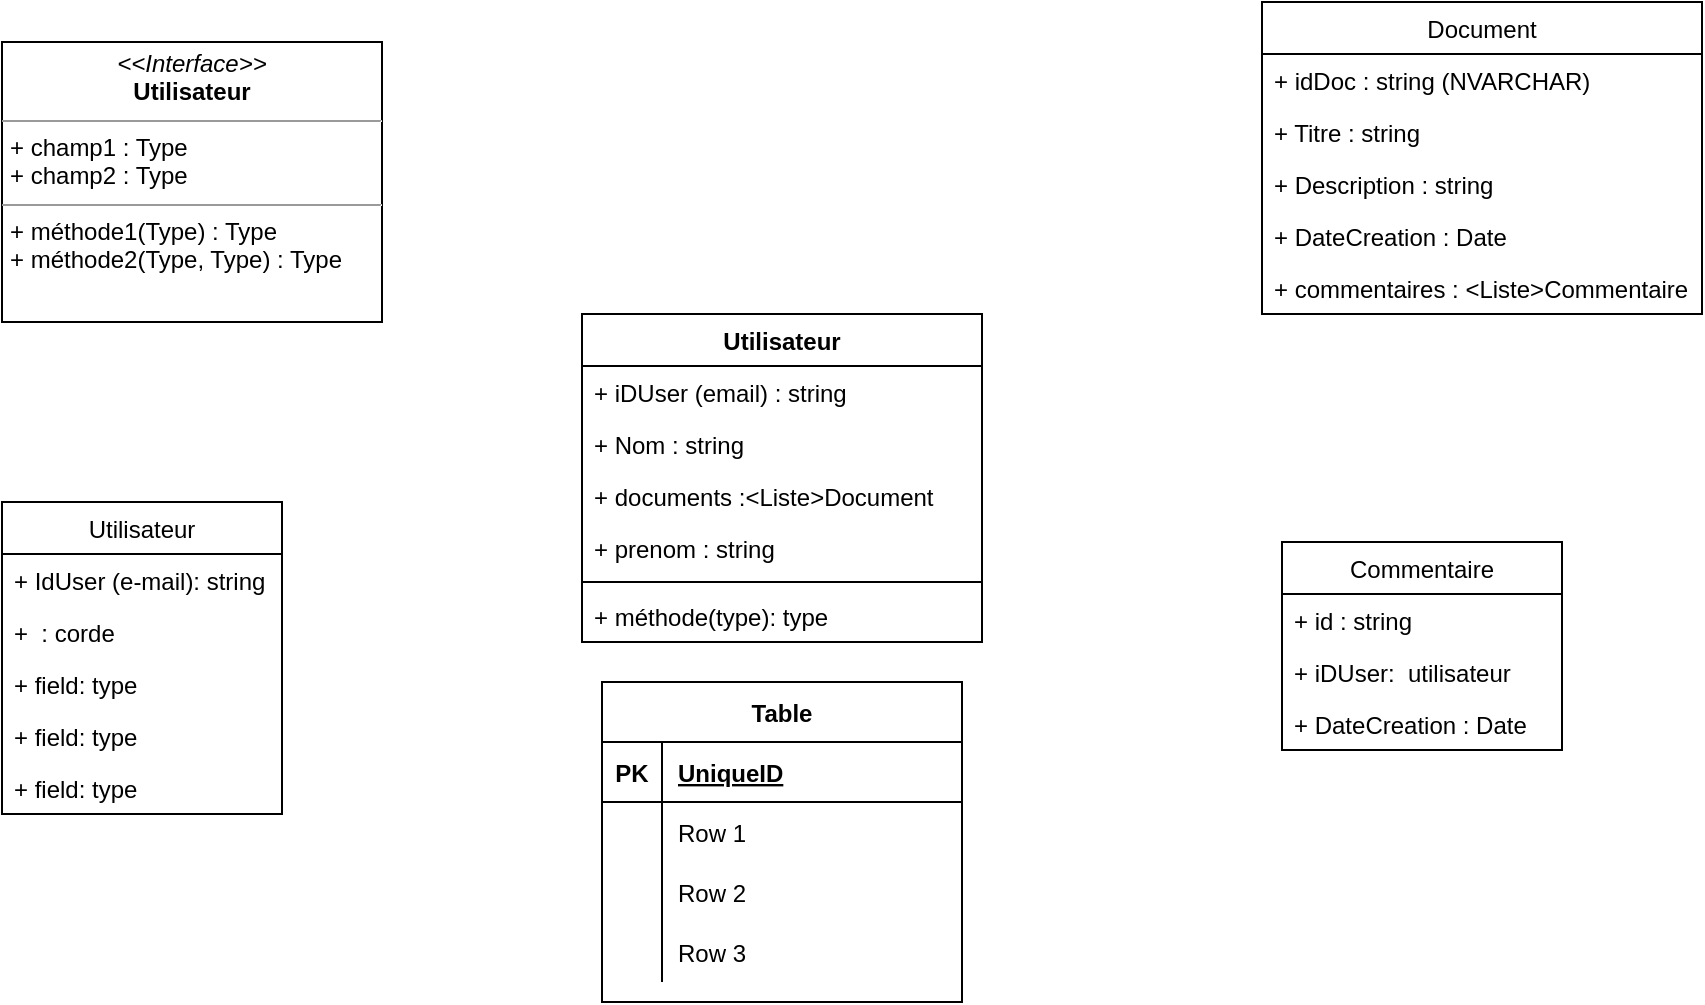 <mxfile version="14.9.4" type="device" pages="3"><diagram id="jxrRRnRwzTdIzos6Jj3r" name="Page-1"><mxGraphModel dx="1258" dy="524" grid="1" gridSize="10" guides="1" tooltips="1" connect="1" arrows="1" fold="1" page="1" pageScale="1" pageWidth="1169" pageHeight="1654" math="0" shadow="0"><root><mxCell id="0"/><mxCell id="1" parent="0"/><mxCell id="yD86bhtqX5ARUtdMP5tj-1" value="Utilisateur" style="swimlane;fontStyle=0;childLayout=stackLayout;horizontal=1;startSize=26;fillColor=none;horizontalStack=0;resizeParent=1;resizeParentMax=0;resizeLast=0;collapsible=1;marginBottom=0;" parent="1" vertex="1"><mxGeometry x="40" y="300" width="140" height="156" as="geometry"/></mxCell><mxCell id="yD86bhtqX5ARUtdMP5tj-2" value="+ IdUser (e-mail): string" style="text;strokeColor=none;fillColor=none;align=left;verticalAlign=top;spacingLeft=4;spacingRight=4;overflow=hidden;rotatable=0;points=[[0,0.5],[1,0.5]];portConstraint=eastwest;" parent="yD86bhtqX5ARUtdMP5tj-1" vertex="1"><mxGeometry y="26" width="140" height="26" as="geometry"/></mxCell><mxCell id="yD86bhtqX5ARUtdMP5tj-3" value="+  : corde" style="text;strokeColor=none;fillColor=none;align=left;verticalAlign=top;spacingLeft=4;spacingRight=4;overflow=hidden;rotatable=0;points=[[0,0.5],[1,0.5]];portConstraint=eastwest;" parent="yD86bhtqX5ARUtdMP5tj-1" vertex="1"><mxGeometry y="52" width="140" height="26" as="geometry"/></mxCell><mxCell id="yD86bhtqX5ARUtdMP5tj-18" value="+ field: type" style="text;strokeColor=none;fillColor=none;align=left;verticalAlign=top;spacingLeft=4;spacingRight=4;overflow=hidden;rotatable=0;points=[[0,0.5],[1,0.5]];portConstraint=eastwest;" parent="yD86bhtqX5ARUtdMP5tj-1" vertex="1"><mxGeometry y="78" width="140" height="26" as="geometry"/></mxCell><mxCell id="yD86bhtqX5ARUtdMP5tj-4" value="+ field: type" style="text;strokeColor=none;fillColor=none;align=left;verticalAlign=top;spacingLeft=4;spacingRight=4;overflow=hidden;rotatable=0;points=[[0,0.5],[1,0.5]];portConstraint=eastwest;" parent="yD86bhtqX5ARUtdMP5tj-1" vertex="1"><mxGeometry y="104" width="140" height="26" as="geometry"/></mxCell><mxCell id="yD86bhtqX5ARUtdMP5tj-19" value="+ field: type" style="text;strokeColor=none;fillColor=none;align=left;verticalAlign=top;spacingLeft=4;spacingRight=4;overflow=hidden;rotatable=0;points=[[0,0.5],[1,0.5]];portConstraint=eastwest;" parent="yD86bhtqX5ARUtdMP5tj-1" vertex="1"><mxGeometry y="130" width="140" height="26" as="geometry"/></mxCell><mxCell id="yD86bhtqX5ARUtdMP5tj-5" value="&lt;p style=&quot;margin: 0px ; margin-top: 4px ; text-align: center&quot;&gt;&lt;i&gt;&lt;font style=&quot;vertical-align: inherit&quot;&gt;&lt;font style=&quot;vertical-align: inherit&quot;&gt;&amp;lt;&amp;lt;Interface&amp;gt;&amp;gt; &lt;/font&gt;&lt;/font&gt;&lt;/i&gt;&lt;br&gt;&lt;b&gt;&lt;font style=&quot;vertical-align: inherit&quot;&gt;&lt;font style=&quot;vertical-align: inherit&quot;&gt;Utilisateur&lt;/font&gt;&lt;/font&gt;&lt;/b&gt;&lt;/p&gt;&lt;hr size=&quot;1&quot;&gt;&lt;p style=&quot;margin: 0px ; margin-left: 4px&quot;&gt;&lt;font style=&quot;vertical-align: inherit&quot;&gt;&lt;font style=&quot;vertical-align: inherit&quot;&gt;+ champ1 : Type &lt;/font&gt;&lt;/font&gt;&lt;br&gt;&lt;font style=&quot;vertical-align: inherit&quot;&gt;&lt;font style=&quot;vertical-align: inherit&quot;&gt;+ champ2 : Type&lt;/font&gt;&lt;/font&gt;&lt;/p&gt;&lt;hr size=&quot;1&quot;&gt;&lt;p style=&quot;margin: 0px ; margin-left: 4px&quot;&gt;&lt;font style=&quot;vertical-align: inherit&quot;&gt;&lt;font style=&quot;vertical-align: inherit&quot;&gt;+ méthode1(Type) : Type &lt;/font&gt;&lt;/font&gt;&lt;br&gt;&lt;font style=&quot;vertical-align: inherit&quot;&gt;&lt;font style=&quot;vertical-align: inherit&quot;&gt;+ méthode2(Type, Type) : Type&lt;/font&gt;&lt;/font&gt;&lt;/p&gt;" style="verticalAlign=top;align=left;overflow=fill;fontSize=12;fontFamily=Helvetica;html=1;" parent="1" vertex="1"><mxGeometry x="40" y="70" width="190" height="140" as="geometry"/></mxCell><mxCell id="yD86bhtqX5ARUtdMP5tj-6" value="Commentaire" style="swimlane;fontStyle=0;childLayout=stackLayout;horizontal=1;startSize=26;fillColor=none;horizontalStack=0;resizeParent=1;resizeParentMax=0;resizeLast=0;collapsible=1;marginBottom=0;" parent="1" vertex="1"><mxGeometry x="680" y="320" width="140" height="104" as="geometry"/></mxCell><mxCell id="yD86bhtqX5ARUtdMP5tj-7" value="+ id : string" style="text;strokeColor=none;fillColor=none;align=left;verticalAlign=top;spacingLeft=4;spacingRight=4;overflow=hidden;rotatable=0;points=[[0,0.5],[1,0.5]];portConstraint=eastwest;" parent="yD86bhtqX5ARUtdMP5tj-6" vertex="1"><mxGeometry y="26" width="140" height="26" as="geometry"/></mxCell><mxCell id="yD86bhtqX5ARUtdMP5tj-8" value="+ iDUser:  utilisateur" style="text;strokeColor=none;fillColor=none;align=left;verticalAlign=top;spacingLeft=4;spacingRight=4;overflow=hidden;rotatable=0;points=[[0,0.5],[1,0.5]];portConstraint=eastwest;" parent="yD86bhtqX5ARUtdMP5tj-6" vertex="1"><mxGeometry y="52" width="140" height="26" as="geometry"/></mxCell><mxCell id="yD86bhtqX5ARUtdMP5tj-9" value="+ DateCreation : Date" style="text;strokeColor=none;fillColor=none;align=left;verticalAlign=top;spacingLeft=4;spacingRight=4;overflow=hidden;rotatable=0;points=[[0,0.5],[1,0.5]];portConstraint=eastwest;" parent="yD86bhtqX5ARUtdMP5tj-6" vertex="1"><mxGeometry y="78" width="140" height="26" as="geometry"/></mxCell><mxCell id="yD86bhtqX5ARUtdMP5tj-10" value="Utilisateur" style="swimlane;fontStyle=1;align=center;verticalAlign=top;childLayout=stackLayout;horizontal=1;startSize=26;horizontalStack=0;resizeParent=1;resizeParentMax=0;resizeLast=0;collapsible=1;marginBottom=0;" parent="1" vertex="1"><mxGeometry x="330" y="206" width="200" height="164" as="geometry"/></mxCell><mxCell id="yD86bhtqX5ARUtdMP5tj-11" value="+ iDUser (email) : string" style="text;strokeColor=none;fillColor=none;align=left;verticalAlign=top;spacingLeft=4;spacingRight=4;overflow=hidden;rotatable=0;points=[[0,0.5],[1,0.5]];portConstraint=eastwest;" parent="yD86bhtqX5ARUtdMP5tj-10" vertex="1"><mxGeometry y="26" width="200" height="26" as="geometry"/></mxCell><mxCell id="yD86bhtqX5ARUtdMP5tj-20" value="+ Nom : string" style="text;strokeColor=none;fillColor=none;align=left;verticalAlign=top;spacingLeft=4;spacingRight=4;overflow=hidden;rotatable=0;points=[[0,0.5],[1,0.5]];portConstraint=eastwest;" parent="yD86bhtqX5ARUtdMP5tj-10" vertex="1"><mxGeometry y="52" width="200" height="26" as="geometry"/></mxCell><mxCell id="yD86bhtqX5ARUtdMP5tj-21" value="+ documents :&lt;Liste&gt;Document" style="text;strokeColor=none;fillColor=none;align=left;verticalAlign=top;spacingLeft=4;spacingRight=4;overflow=hidden;rotatable=0;points=[[0,0.5],[1,0.5]];portConstraint=eastwest;" parent="yD86bhtqX5ARUtdMP5tj-10" vertex="1"><mxGeometry y="78" width="200" height="26" as="geometry"/></mxCell><mxCell id="yD86bhtqX5ARUtdMP5tj-22" value="+ prenom : string" style="text;strokeColor=none;fillColor=none;align=left;verticalAlign=top;spacingLeft=4;spacingRight=4;overflow=hidden;rotatable=0;points=[[0,0.5],[1,0.5]];portConstraint=eastwest;" parent="yD86bhtqX5ARUtdMP5tj-10" vertex="1"><mxGeometry y="104" width="200" height="26" as="geometry"/></mxCell><mxCell id="yD86bhtqX5ARUtdMP5tj-12" value="" style="line;strokeWidth=1;fillColor=none;align=left;verticalAlign=middle;spacingTop=-1;spacingLeft=3;spacingRight=3;rotatable=0;labelPosition=right;points=[];portConstraint=eastwest;" parent="yD86bhtqX5ARUtdMP5tj-10" vertex="1"><mxGeometry y="130" width="200" height="8" as="geometry"/></mxCell><mxCell id="yD86bhtqX5ARUtdMP5tj-13" value="+ méthode(type): type" style="text;strokeColor=none;fillColor=none;align=left;verticalAlign=top;spacingLeft=4;spacingRight=4;overflow=hidden;rotatable=0;points=[[0,0.5],[1,0.5]];portConstraint=eastwest;" parent="yD86bhtqX5ARUtdMP5tj-10" vertex="1"><mxGeometry y="138" width="200" height="26" as="geometry"/></mxCell><mxCell id="yD86bhtqX5ARUtdMP5tj-14" value="Document" style="swimlane;fontStyle=0;childLayout=stackLayout;horizontal=1;startSize=26;fillColor=none;horizontalStack=0;resizeParent=1;resizeParentMax=0;resizeLast=0;collapsible=1;marginBottom=0;" parent="1" vertex="1"><mxGeometry x="670" y="50" width="220" height="156" as="geometry"/></mxCell><mxCell id="yD86bhtqX5ARUtdMP5tj-15" value="+ idDoc : string (NVARCHAR)" style="text;strokeColor=none;fillColor=none;align=left;verticalAlign=top;spacingLeft=4;spacingRight=4;overflow=hidden;rotatable=0;points=[[0,0.5],[1,0.5]];portConstraint=eastwest;" parent="yD86bhtqX5ARUtdMP5tj-14" vertex="1"><mxGeometry y="26" width="220" height="26" as="geometry"/></mxCell><mxCell id="yD86bhtqX5ARUtdMP5tj-16" value="+ Titre : string" style="text;strokeColor=none;fillColor=none;align=left;verticalAlign=top;spacingLeft=4;spacingRight=4;overflow=hidden;rotatable=0;points=[[0,0.5],[1,0.5]];portConstraint=eastwest;" parent="yD86bhtqX5ARUtdMP5tj-14" vertex="1"><mxGeometry y="52" width="220" height="26" as="geometry"/></mxCell><mxCell id="yD86bhtqX5ARUtdMP5tj-29" value="+ Description : string" style="text;strokeColor=none;fillColor=none;align=left;verticalAlign=top;spacingLeft=4;spacingRight=4;overflow=hidden;rotatable=0;points=[[0,0.5],[1,0.5]];portConstraint=eastwest;" parent="yD86bhtqX5ARUtdMP5tj-14" vertex="1"><mxGeometry y="78" width="220" height="26" as="geometry"/></mxCell><mxCell id="yD86bhtqX5ARUtdMP5tj-17" value="+ DateCreation : Date" style="text;strokeColor=none;fillColor=none;align=left;verticalAlign=top;spacingLeft=4;spacingRight=4;overflow=hidden;rotatable=0;points=[[0,0.5],[1,0.5]];portConstraint=eastwest;" parent="yD86bhtqX5ARUtdMP5tj-14" vertex="1"><mxGeometry y="104" width="220" height="26" as="geometry"/></mxCell><mxCell id="yD86bhtqX5ARUtdMP5tj-30" value="+ commentaires : &lt;Liste&gt;Commentaire" style="text;strokeColor=none;fillColor=none;align=left;verticalAlign=top;spacingLeft=4;spacingRight=4;overflow=hidden;rotatable=0;points=[[0,0.5],[1,0.5]];portConstraint=eastwest;" parent="yD86bhtqX5ARUtdMP5tj-14" vertex="1"><mxGeometry y="130" width="220" height="26" as="geometry"/></mxCell><mxCell id="yD86bhtqX5ARUtdMP5tj-34" value="Table" style="shape=table;startSize=30;container=1;collapsible=1;childLayout=tableLayout;fixedRows=1;rowLines=0;fontStyle=1;align=center;resizeLast=1;" parent="1" vertex="1"><mxGeometry x="340" y="390" width="180" height="160" as="geometry"/></mxCell><mxCell id="yD86bhtqX5ARUtdMP5tj-35" value="" style="shape=partialRectangle;collapsible=0;dropTarget=0;pointerEvents=0;fillColor=none;top=0;left=0;bottom=1;right=0;points=[[0,0.5],[1,0.5]];portConstraint=eastwest;" parent="yD86bhtqX5ARUtdMP5tj-34" vertex="1"><mxGeometry y="30" width="180" height="30" as="geometry"/></mxCell><mxCell id="yD86bhtqX5ARUtdMP5tj-36" value="PK" style="shape=partialRectangle;connectable=0;fillColor=none;top=0;left=0;bottom=0;right=0;fontStyle=1;overflow=hidden;" parent="yD86bhtqX5ARUtdMP5tj-35" vertex="1"><mxGeometry width="30" height="30" as="geometry"/></mxCell><mxCell id="yD86bhtqX5ARUtdMP5tj-37" value="UniqueID" style="shape=partialRectangle;connectable=0;fillColor=none;top=0;left=0;bottom=0;right=0;align=left;spacingLeft=6;fontStyle=5;overflow=hidden;" parent="yD86bhtqX5ARUtdMP5tj-35" vertex="1"><mxGeometry x="30" width="150" height="30" as="geometry"/></mxCell><mxCell id="yD86bhtqX5ARUtdMP5tj-38" value="" style="shape=partialRectangle;collapsible=0;dropTarget=0;pointerEvents=0;fillColor=none;top=0;left=0;bottom=0;right=0;points=[[0,0.5],[1,0.5]];portConstraint=eastwest;" parent="yD86bhtqX5ARUtdMP5tj-34" vertex="1"><mxGeometry y="60" width="180" height="30" as="geometry"/></mxCell><mxCell id="yD86bhtqX5ARUtdMP5tj-39" value="" style="shape=partialRectangle;connectable=0;fillColor=none;top=0;left=0;bottom=0;right=0;editable=1;overflow=hidden;" parent="yD86bhtqX5ARUtdMP5tj-38" vertex="1"><mxGeometry width="30" height="30" as="geometry"/></mxCell><mxCell id="yD86bhtqX5ARUtdMP5tj-40" value="Row 1" style="shape=partialRectangle;connectable=0;fillColor=none;top=0;left=0;bottom=0;right=0;align=left;spacingLeft=6;overflow=hidden;" parent="yD86bhtqX5ARUtdMP5tj-38" vertex="1"><mxGeometry x="30" width="150" height="30" as="geometry"/></mxCell><mxCell id="yD86bhtqX5ARUtdMP5tj-41" value="" style="shape=partialRectangle;collapsible=0;dropTarget=0;pointerEvents=0;fillColor=none;top=0;left=0;bottom=0;right=0;points=[[0,0.5],[1,0.5]];portConstraint=eastwest;" parent="yD86bhtqX5ARUtdMP5tj-34" vertex="1"><mxGeometry y="90" width="180" height="30" as="geometry"/></mxCell><mxCell id="yD86bhtqX5ARUtdMP5tj-42" value="" style="shape=partialRectangle;connectable=0;fillColor=none;top=0;left=0;bottom=0;right=0;editable=1;overflow=hidden;" parent="yD86bhtqX5ARUtdMP5tj-41" vertex="1"><mxGeometry width="30" height="30" as="geometry"/></mxCell><mxCell id="yD86bhtqX5ARUtdMP5tj-43" value="Row 2" style="shape=partialRectangle;connectable=0;fillColor=none;top=0;left=0;bottom=0;right=0;align=left;spacingLeft=6;overflow=hidden;" parent="yD86bhtqX5ARUtdMP5tj-41" vertex="1"><mxGeometry x="30" width="150" height="30" as="geometry"/></mxCell><mxCell id="yD86bhtqX5ARUtdMP5tj-44" value="" style="shape=partialRectangle;collapsible=0;dropTarget=0;pointerEvents=0;fillColor=none;top=0;left=0;bottom=0;right=0;points=[[0,0.5],[1,0.5]];portConstraint=eastwest;" parent="yD86bhtqX5ARUtdMP5tj-34" vertex="1"><mxGeometry y="120" width="180" height="30" as="geometry"/></mxCell><mxCell id="yD86bhtqX5ARUtdMP5tj-45" value="" style="shape=partialRectangle;connectable=0;fillColor=none;top=0;left=0;bottom=0;right=0;editable=1;overflow=hidden;" parent="yD86bhtqX5ARUtdMP5tj-44" vertex="1"><mxGeometry width="30" height="30" as="geometry"/></mxCell><mxCell id="yD86bhtqX5ARUtdMP5tj-46" value="Row 3" style="shape=partialRectangle;connectable=0;fillColor=none;top=0;left=0;bottom=0;right=0;align=left;spacingLeft=6;overflow=hidden;" parent="yD86bhtqX5ARUtdMP5tj-44" vertex="1"><mxGeometry x="30" width="150" height="30" as="geometry"/></mxCell></root></mxGraphModel></diagram><diagram id="qT8E2CqL4opM-GQqmakl" name="Story-Board"><mxGraphModel dx="1258" dy="524" grid="1" gridSize="10" guides="1" tooltips="1" connect="1" arrows="1" fold="1" page="1" pageScale="1" pageWidth="1654" pageHeight="2336" math="0" shadow="0"><root><mxCell id="NLAbxZSHuCxCHbgfkgkQ-0"/><mxCell id="NLAbxZSHuCxCHbgfkgkQ-1" parent="NLAbxZSHuCxCHbgfkgkQ-0"/><mxCell id="NLAbxZSHuCxCHbgfkgkQ-2" value="Etre Client" style="shape=step;perimeter=stepPerimeter;whiteSpace=wrap;html=1;fixedSize=1;fillColor=#d5e8d4;strokeColor=#82b366;" vertex="1" parent="NLAbxZSHuCxCHbgfkgkQ-1"><mxGeometry x="160" y="120" width="330" height="80" as="geometry"/></mxCell><mxCell id="NLAbxZSHuCxCHbgfkgkQ-3" value="" style="endArrow=none;dashed=1;html=1;dashPattern=1 3;strokeWidth=2;entryX=0.921;entryY=1.013;entryDx=0;entryDy=0;entryPerimeter=0;" edge="1" parent="NLAbxZSHuCxCHbgfkgkQ-1" target="NLAbxZSHuCxCHbgfkgkQ-2"><mxGeometry width="50" height="50" relative="1" as="geometry"><mxPoint x="468" y="600" as="sourcePoint"/><mxPoint x="440" y="240" as="targetPoint"/></mxGeometry></mxCell><mxCell id="NLAbxZSHuCxCHbgfkgkQ-5" value="Acheter de la Cryptomonnaie" style="shape=step;perimeter=stepPerimeter;whiteSpace=wrap;html=1;fixedSize=1;fillColor=#fad9d5;strokeColor=#ae4132;" vertex="1" parent="NLAbxZSHuCxCHbgfkgkQ-1"><mxGeometry x="470" y="120" width="310" height="80" as="geometry"/></mxCell><mxCell id="NLAbxZSHuCxCHbgfkgkQ-6" value="Pas encore inscrit" style="shape=parallelogram;perimeter=parallelogramPerimeter;whiteSpace=wrap;html=1;fixedSize=1;fillColor=#fad7ac;strokeColor=#b46504;" vertex="1" parent="NLAbxZSHuCxCHbgfkgkQ-1"><mxGeometry x="200" y="240" width="130" height="50" as="geometry"/></mxCell><mxCell id="NLAbxZSHuCxCHbgfkgkQ-7" value="Déjà inscrit" style="shape=parallelogram;perimeter=parallelogramPerimeter;whiteSpace=wrap;html=1;fixedSize=1;gradientColor=#97d077;fillColor=#d5e8d4;strokeColor=#82b366;" vertex="1" parent="NLAbxZSHuCxCHbgfkgkQ-1"><mxGeometry x="330" y="240" width="125" height="50" as="geometry"/></mxCell><mxCell id="NLAbxZSHuCxCHbgfkgkQ-8" value="Remplit la fiche d'inscription" style="rounded=1;whiteSpace=wrap;html=1;fillColor=#fad7ac;strokeColor=#b46504;" vertex="1" parent="NLAbxZSHuCxCHbgfkgkQ-1"><mxGeometry x="190" y="350" width="110" height="50" as="geometry"/></mxCell><mxCell id="NLAbxZSHuCxCHbgfkgkQ-14" value="Nom" style="rounded=1;whiteSpace=wrap;html=1;gradientColor=#ffd966;fillColor=#fff2cc;strokeColor=#d6b656;" vertex="1" parent="NLAbxZSHuCxCHbgfkgkQ-1"><mxGeometry x="190" y="430" width="110" height="20" as="geometry"/></mxCell><mxCell id="NLAbxZSHuCxCHbgfkgkQ-15" value="Prénom" style="rounded=1;whiteSpace=wrap;html=1;gradientColor=#ffd966;fillColor=#fff2cc;strokeColor=#d6b656;" vertex="1" parent="NLAbxZSHuCxCHbgfkgkQ-1"><mxGeometry x="190" y="450" width="110" height="20" as="geometry"/></mxCell><mxCell id="NLAbxZSHuCxCHbgfkgkQ-16" value="Date de naissance" style="rounded=1;whiteSpace=wrap;html=1;gradientColor=#ffd966;fillColor=#fff2cc;strokeColor=#d6b656;" vertex="1" parent="NLAbxZSHuCxCHbgfkgkQ-1"><mxGeometry x="190" y="470" width="110" height="20" as="geometry"/></mxCell><mxCell id="NLAbxZSHuCxCHbgfkgkQ-17" value="Sexe" style="rounded=1;whiteSpace=wrap;html=1;gradientColor=#ffd966;fillColor=#fff2cc;strokeColor=#d6b656;" vertex="1" parent="NLAbxZSHuCxCHbgfkgkQ-1"><mxGeometry x="190" y="490" width="110" height="20" as="geometry"/></mxCell><mxCell id="NLAbxZSHuCxCHbgfkgkQ-18" value="Compte Id" style="rounded=1;whiteSpace=wrap;html=1;gradientColor=#ffd966;fillColor=#fff2cc;strokeColor=#d6b656;" vertex="1" parent="NLAbxZSHuCxCHbgfkgkQ-1"><mxGeometry x="190" y="510" width="110" height="20" as="geometry"/></mxCell><mxCell id="NLAbxZSHuCxCHbgfkgkQ-20" value="Connexion" style="rounded=1;whiteSpace=wrap;html=1;gradientColor=#97d077;fillColor=#d5e8d4;strokeColor=#82b366;" vertex="1" parent="NLAbxZSHuCxCHbgfkgkQ-1"><mxGeometry x="330" y="350" width="110" height="50" as="geometry"/></mxCell><mxCell id="NLAbxZSHuCxCHbgfkgkQ-21" value="Identification&lt;br&gt;&amp;nbsp;utilisateur" style="shape=parallelogram;perimeter=parallelogramPerimeter;whiteSpace=wrap;html=1;fixedSize=1;gradientColor=#7ea6e0;fillColor=#dae8fc;strokeColor=#6c8ebf;" vertex="1" parent="NLAbxZSHuCxCHbgfkgkQ-1"><mxGeometry x="530" y="240" width="150" height="50" as="geometry"/></mxCell><mxCell id="NLAbxZSHuCxCHbgfkgkQ-22" value="Non identifié&amp;nbsp;" style="rounded=1;whiteSpace=wrap;html=1;fillColor=#fad7ac;strokeColor=#b46504;" vertex="1" parent="NLAbxZSHuCxCHbgfkgkQ-1"><mxGeometry x="490" y="350" width="100" height="45" as="geometry"/></mxCell><mxCell id="NLAbxZSHuCxCHbgfkgkQ-23" value="demande d'inscription" style="ellipse;whiteSpace=wrap;html=1;aspect=fixed;fillColor=#fad7ac;strokeColor=#b46504;" vertex="1" parent="NLAbxZSHuCxCHbgfkgkQ-1"><mxGeometry x="500" y="470" width="80" height="80" as="geometry"/></mxCell><mxCell id="NLAbxZSHuCxCHbgfkgkQ-24" value="Identifié&amp;nbsp;" style="rounded=1;whiteSpace=wrap;html=1;gradientColor=#97d077;fillColor=#d5e8d4;strokeColor=#82b366;" vertex="1" parent="NLAbxZSHuCxCHbgfkgkQ-1"><mxGeometry x="620" y="350" width="100" height="45" as="geometry"/></mxCell><mxCell id="NLAbxZSHuCxCHbgfkgkQ-25" value="acheter" style="ellipse;whiteSpace=wrap;html=1;aspect=fixed;gradientColor=#97d077;fillColor=#d5e8d4;strokeColor=#82b366;" vertex="1" parent="NLAbxZSHuCxCHbgfkgkQ-1"><mxGeometry x="640" y="470" width="80" height="80" as="geometry"/></mxCell><mxCell id="NLAbxZSHuCxCHbgfkgkQ-26" value="" style="shape=flexArrow;endArrow=classic;html=1;width=14;endSize=3.66;endWidth=24;" edge="1" parent="NLAbxZSHuCxCHbgfkgkQ-1"><mxGeometry width="50" height="50" relative="1" as="geometry"><mxPoint x="490" y="510" as="sourcePoint"/><mxPoint x="410" y="510.5" as="targetPoint"/></mxGeometry></mxCell><mxCell id="NLAbxZSHuCxCHbgfkgkQ-27" value="Vendre de la Cryptomonnaie" style="shape=step;perimeter=stepPerimeter;whiteSpace=wrap;html=1;fixedSize=1;fillColor=#d0cee2;strokeColor=#56517e;" vertex="1" parent="NLAbxZSHuCxCHbgfkgkQ-1"><mxGeometry x="760" y="120" width="320" height="80" as="geometry"/></mxCell><mxCell id="NLAbxZSHuCxCHbgfkgkQ-28" value="" style="endArrow=none;dashed=1;html=1;dashPattern=1 3;strokeWidth=2;entryX=0;entryY=1.025;entryDx=0;entryDy=0;entryPerimeter=0;" edge="1" parent="NLAbxZSHuCxCHbgfkgkQ-1" target="NLAbxZSHuCxCHbgfkgkQ-27"><mxGeometry width="50" height="50" relative="1" as="geometry"><mxPoint x="760" y="600" as="sourcePoint"/><mxPoint x="750" y="340" as="targetPoint"/></mxGeometry></mxCell><mxCell id="NLAbxZSHuCxCHbgfkgkQ-29" value="Identification&lt;br&gt;&amp;nbsp;utilisateur" style="shape=parallelogram;perimeter=parallelogramPerimeter;whiteSpace=wrap;html=1;fixedSize=1;gradientColor=#7ea6e0;fillColor=#dae8fc;strokeColor=#6c8ebf;" vertex="1" parent="NLAbxZSHuCxCHbgfkgkQ-1"><mxGeometry x="810" y="240" width="150" height="50" as="geometry"/></mxCell><mxCell id="NLAbxZSHuCxCHbgfkgkQ-30" value="Utilisateur référencé" style="rounded=1;whiteSpace=wrap;html=1;fillColor=#fff2cc;strokeColor=#d6b656;" vertex="1" parent="NLAbxZSHuCxCHbgfkgkQ-1"><mxGeometry x="950" y="350" width="100" height="45" as="geometry"/></mxCell><mxCell id="NLAbxZSHuCxCHbgfkgkQ-31" value="Utilisateur non référencé" style="rounded=1;whiteSpace=wrap;html=1;fillColor=#ffcc99;strokeColor=#36393d;" vertex="1" parent="NLAbxZSHuCxCHbgfkgkQ-1"><mxGeometry x="790" y="350" width="100" height="45" as="geometry"/></mxCell><mxCell id="NLAbxZSHuCxCHbgfkgkQ-32" value="Demande de référencement" style="ellipse;whiteSpace=wrap;html=1;aspect=fixed;fillColor=#ffcc99;strokeColor=#36393d;" vertex="1" parent="NLAbxZSHuCxCHbgfkgkQ-1"><mxGeometry x="800" y="465" width="90" height="90" as="geometry"/></mxCell><mxCell id="NLAbxZSHuCxCHbgfkgkQ-33" value="Vente" style="ellipse;whiteSpace=wrap;html=1;aspect=fixed;fillColor=#fff2cc;strokeColor=#d6b656;" vertex="1" parent="NLAbxZSHuCxCHbgfkgkQ-1"><mxGeometry x="955" y="465" width="90" height="90" as="geometry"/></mxCell><mxCell id="NLAbxZSHuCxCHbgfkgkQ-37" value="" style="shape=flexArrow;endArrow=classic;html=1;" edge="1" parent="NLAbxZSHuCxCHbgfkgkQ-1"><mxGeometry width="50" height="50" relative="1" as="geometry"><mxPoint x="845" y="400" as="sourcePoint"/><mxPoint x="845" y="460" as="targetPoint"/></mxGeometry></mxCell><mxCell id="NLAbxZSHuCxCHbgfkgkQ-40" value="" style="shape=flexArrow;endArrow=classic;html=1;" edge="1" parent="NLAbxZSHuCxCHbgfkgkQ-1"><mxGeometry width="50" height="50" relative="1" as="geometry"><mxPoint x="999.5" y="395" as="sourcePoint"/><mxPoint x="1000" y="460" as="targetPoint"/></mxGeometry></mxCell><mxCell id="NLAbxZSHuCxCHbgfkgkQ-41" value="" style="shape=flexArrow;endArrow=classic;html=1;" edge="1" parent="NLAbxZSHuCxCHbgfkgkQ-1"><mxGeometry width="50" height="50" relative="1" as="geometry"><mxPoint x="679.5" y="395" as="sourcePoint"/><mxPoint x="680" y="460" as="targetPoint"/></mxGeometry></mxCell><mxCell id="NLAbxZSHuCxCHbgfkgkQ-42" value="" style="shape=flexArrow;endArrow=classic;html=1;" edge="1" parent="NLAbxZSHuCxCHbgfkgkQ-1"><mxGeometry width="50" height="50" relative="1" as="geometry"><mxPoint x="539.5" y="395" as="sourcePoint"/><mxPoint x="540" y="460" as="targetPoint"/></mxGeometry></mxCell></root></mxGraphModel></diagram><diagram id="6fWdKpm_7vQpfx3ryfFC" name="Page-3"><mxGraphModel dx="1054" dy="524" grid="1" gridSize="10" guides="1" tooltips="1" connect="1" arrows="1" fold="1" page="1" pageScale="1" pageWidth="1654" pageHeight="2336" math="0" shadow="0"><root><mxCell id="0bJdH3an_7D3L0VE3a7_-0"/><mxCell id="0bJdH3an_7D3L0VE3a7_-1" parent="0bJdH3an_7D3L0VE3a7_-0"/><mxCell id="0bJdH3an_7D3L0VE3a7_-6" value="&lt;div style=&quot;box-sizing: border-box ; width: 100% ; background: #e4e4e4 ; padding: 2px&quot;&gt;Client&lt;/div&gt;&lt;table style=&quot;width: 100% ; font-size: 1em&quot; cellpadding=&quot;2&quot; cellspacing=&quot;0&quot;&gt;&lt;tbody&gt;&lt;tr&gt;&lt;td&gt;PK&lt;/td&gt;&lt;td&gt;IdClient&lt;br&gt;&lt;/td&gt;&lt;/tr&gt;&lt;tr&gt;&lt;td&gt;&lt;br&gt;&lt;/td&gt;&lt;td&gt;Nom (Varchar)&lt;/td&gt;&lt;/tr&gt;&lt;tr&gt;&lt;td&gt;&lt;/td&gt;&lt;td&gt;Prénom (Varchar)&lt;br&gt;Date de naissance (Date)&lt;br&gt;Référencé (Booléen)&lt;br&gt;Sexe (Varchar)&lt;br&gt;FK1 Liste&amp;lt;Cryptomonnaie&amp;gt;&lt;br&gt;&lt;br&gt;&lt;br&gt;&lt;/td&gt;&lt;/tr&gt;&lt;/tbody&gt;&lt;/table&gt;" style="verticalAlign=top;align=left;overflow=fill;html=1;" vertex="1" parent="0bJdH3an_7D3L0VE3a7_-1"><mxGeometry x="200" y="270" width="180" height="140" as="geometry"/></mxCell><mxCell id="0bJdH3an_7D3L0VE3a7_-7" value="&lt;div style=&quot;box-sizing: border-box ; width: 100% ; background: #e4e4e4 ; padding: 2px&quot;&gt;Cryptomonnaie&lt;/div&gt;&lt;table style=&quot;width: 100% ; font-size: 1em&quot; cellpadding=&quot;2&quot; cellspacing=&quot;0&quot;&gt;&lt;tbody&gt;&lt;tr&gt;&lt;td&gt;PK&lt;/td&gt;&lt;td&gt;Id Monnaie&lt;/td&gt;&lt;/tr&gt;&lt;tr&gt;&lt;td&gt;&lt;br&gt;&lt;/td&gt;&lt;td&gt;Nom (Varchar)&lt;/td&gt;&lt;/tr&gt;&lt;tr&gt;&lt;td&gt;&lt;/td&gt;&lt;td&gt;Description (Varchar)&lt;br&gt;Date de création (Varchar)&lt;br&gt;T* change $&lt;br&gt;&lt;br&gt;&lt;/td&gt;&lt;/tr&gt;&lt;/tbody&gt;&lt;/table&gt;" style="verticalAlign=top;align=left;overflow=fill;html=1;" vertex="1" parent="0bJdH3an_7D3L0VE3a7_-1"><mxGeometry x="630" y="180" width="180" height="140" as="geometry"/></mxCell><mxCell id="0bJdH3an_7D3L0VE3a7_-8" value="Relation" style="endArrow=open;html=1;endSize=12;startArrow=diamondThin;startSize=14;startFill=0;edgeStyle=orthogonalEdgeStyle;exitX=1;exitY=0.664;exitDx=0;exitDy=0;exitPerimeter=0;" edge="1" parent="0bJdH3an_7D3L0VE3a7_-1" source="0bJdH3an_7D3L0VE3a7_-6"><mxGeometry relative="1" as="geometry"><mxPoint x="460" y="370" as="sourcePoint"/><mxPoint x="620" y="240" as="targetPoint"/><Array as="points"><mxPoint x="510" y="363"/><mxPoint x="510" y="240"/></Array></mxGeometry></mxCell><mxCell id="0bJdH3an_7D3L0VE3a7_-10" value="1" style="edgeLabel;resizable=0;html=1;align=right;verticalAlign=top;" connectable="0" vertex="1" parent="0bJdH3an_7D3L0VE3a7_-8"><mxGeometry x="1" relative="1" as="geometry"><mxPoint x="-220" y="130" as="offset"/></mxGeometry></mxCell><mxCell id="0bJdH3an_7D3L0VE3a7_-12" value="&lt;span style=&quot;color: rgb(0, 0, 0); font-family: helvetica; font-size: 11px; font-style: normal; font-weight: 400; letter-spacing: normal; text-align: left; text-indent: 0px; text-transform: none; word-spacing: 0px; background-color: rgb(255, 255, 255); display: inline; float: none;&quot;&gt;0..n&lt;/span&gt;" style="text;whiteSpace=wrap;html=1;" vertex="1" parent="0bJdH3an_7D3L0VE3a7_-1"><mxGeometry x="610" y="250" width="40" height="30" as="geometry"/></mxCell></root></mxGraphModel></diagram></mxfile>